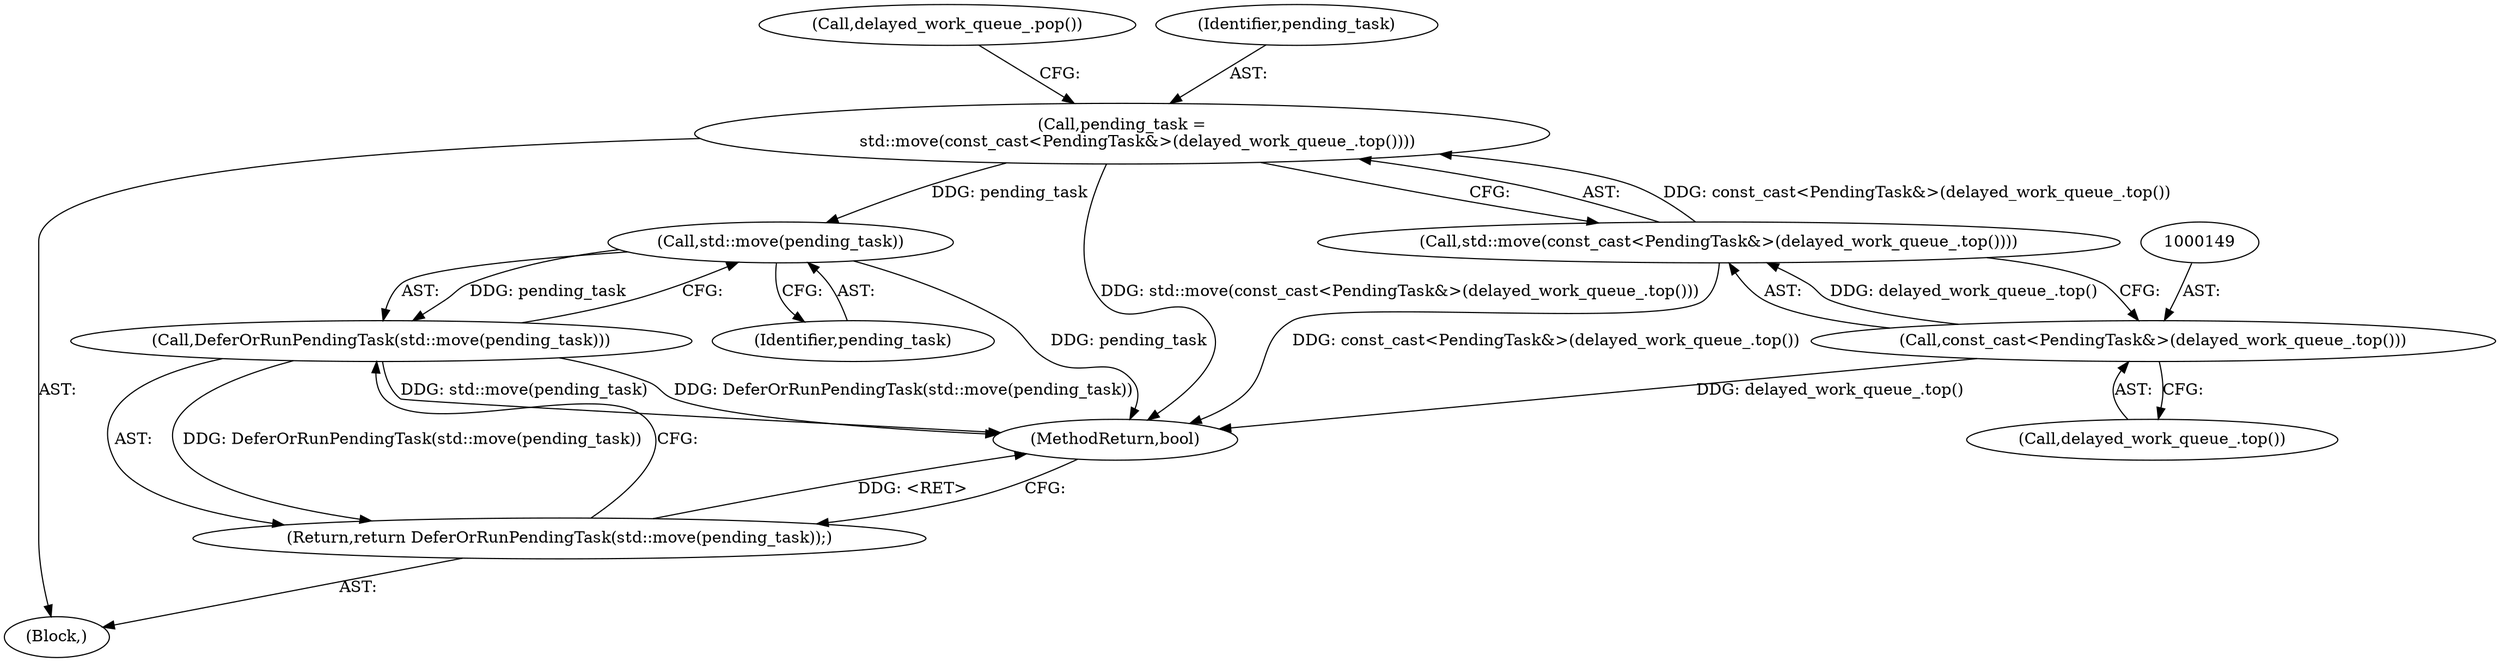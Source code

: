 digraph "0_Chrome_3ff403eecdd23a39853a4ebca52023fbba6c5d00@API" {
"1000162" [label="(Call,std::move(pending_task))"];
"1000145" [label="(Call,pending_task =\n      std::move(const_cast<PendingTask&>(delayed_work_queue_.top())))"];
"1000147" [label="(Call,std::move(const_cast<PendingTask&>(delayed_work_queue_.top())))"];
"1000148" [label="(Call,const_cast<PendingTask&>(delayed_work_queue_.top()))"];
"1000161" [label="(Call,DeferOrRunPendingTask(std::move(pending_task)))"];
"1000160" [label="(Return,return DeferOrRunPendingTask(std::move(pending_task));)"];
"1000162" [label="(Call,std::move(pending_task))"];
"1000161" [label="(Call,DeferOrRunPendingTask(std::move(pending_task)))"];
"1000147" [label="(Call,std::move(const_cast<PendingTask&>(delayed_work_queue_.top())))"];
"1000145" [label="(Call,pending_task =\n      std::move(const_cast<PendingTask&>(delayed_work_queue_.top())))"];
"1000164" [label="(MethodReturn,bool)"];
"1000151" [label="(Call,delayed_work_queue_.pop())"];
"1000148" [label="(Call,const_cast<PendingTask&>(delayed_work_queue_.top()))"];
"1000160" [label="(Return,return DeferOrRunPendingTask(std::move(pending_task));)"];
"1000163" [label="(Identifier,pending_task)"];
"1000103" [label="(Block,)"];
"1000146" [label="(Identifier,pending_task)"];
"1000150" [label="(Call,delayed_work_queue_.top())"];
"1000162" -> "1000161"  [label="AST: "];
"1000162" -> "1000163"  [label="CFG: "];
"1000163" -> "1000162"  [label="AST: "];
"1000161" -> "1000162"  [label="CFG: "];
"1000162" -> "1000164"  [label="DDG: pending_task"];
"1000162" -> "1000161"  [label="DDG: pending_task"];
"1000145" -> "1000162"  [label="DDG: pending_task"];
"1000145" -> "1000103"  [label="AST: "];
"1000145" -> "1000147"  [label="CFG: "];
"1000146" -> "1000145"  [label="AST: "];
"1000147" -> "1000145"  [label="AST: "];
"1000151" -> "1000145"  [label="CFG: "];
"1000145" -> "1000164"  [label="DDG: std::move(const_cast<PendingTask&>(delayed_work_queue_.top()))"];
"1000147" -> "1000145"  [label="DDG: const_cast<PendingTask&>(delayed_work_queue_.top())"];
"1000147" -> "1000148"  [label="CFG: "];
"1000148" -> "1000147"  [label="AST: "];
"1000147" -> "1000164"  [label="DDG: const_cast<PendingTask&>(delayed_work_queue_.top())"];
"1000148" -> "1000147"  [label="DDG: delayed_work_queue_.top()"];
"1000148" -> "1000150"  [label="CFG: "];
"1000149" -> "1000148"  [label="AST: "];
"1000150" -> "1000148"  [label="AST: "];
"1000148" -> "1000164"  [label="DDG: delayed_work_queue_.top()"];
"1000161" -> "1000160"  [label="AST: "];
"1000160" -> "1000161"  [label="CFG: "];
"1000161" -> "1000164"  [label="DDG: std::move(pending_task)"];
"1000161" -> "1000164"  [label="DDG: DeferOrRunPendingTask(std::move(pending_task))"];
"1000161" -> "1000160"  [label="DDG: DeferOrRunPendingTask(std::move(pending_task))"];
"1000160" -> "1000103"  [label="AST: "];
"1000164" -> "1000160"  [label="CFG: "];
"1000160" -> "1000164"  [label="DDG: <RET>"];
}
